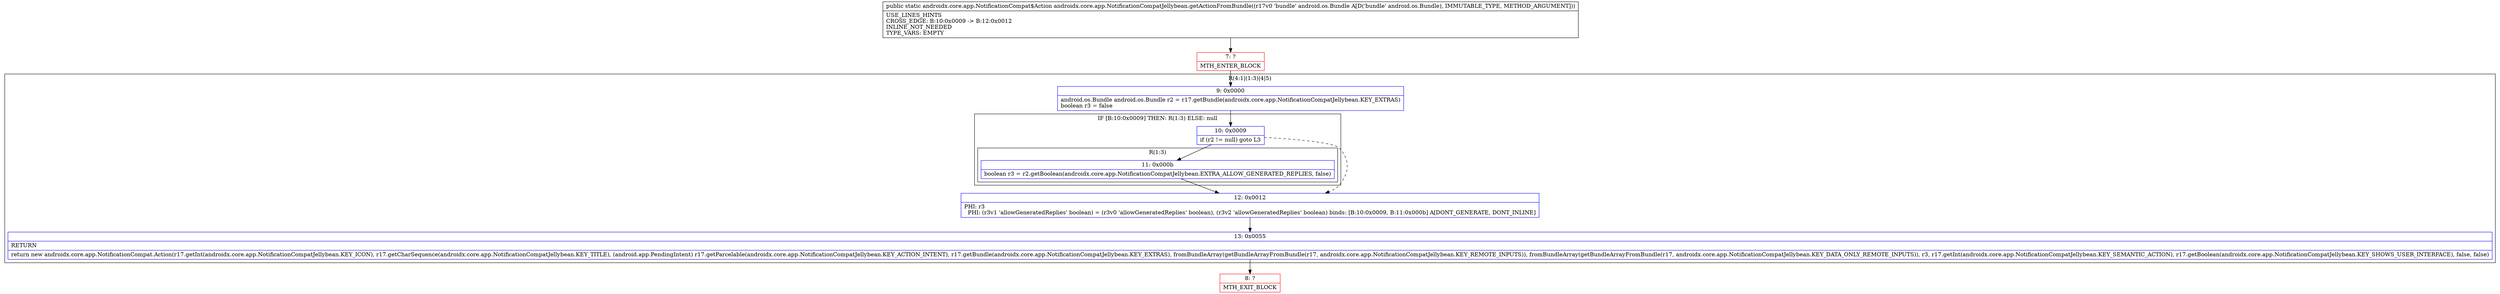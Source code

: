 digraph "CFG forandroidx.core.app.NotificationCompatJellybean.getActionFromBundle(Landroid\/os\/Bundle;)Landroidx\/core\/app\/NotificationCompat$Action;" {
subgraph cluster_Region_1754605026 {
label = "R(4:1|(1:3)|4|5)";
node [shape=record,color=blue];
Node_9 [shape=record,label="{9\:\ 0x0000|android.os.Bundle android.os.Bundle r2 = r17.getBundle(androidx.core.app.NotificationCompatJellybean.KEY_EXTRAS)\lboolean r3 = false\l}"];
subgraph cluster_IfRegion_1411513224 {
label = "IF [B:10:0x0009] THEN: R(1:3) ELSE: null";
node [shape=record,color=blue];
Node_10 [shape=record,label="{10\:\ 0x0009|if (r2 != null) goto L3\l}"];
subgraph cluster_Region_1699206579 {
label = "R(1:3)";
node [shape=record,color=blue];
Node_11 [shape=record,label="{11\:\ 0x000b|boolean r3 = r2.getBoolean(androidx.core.app.NotificationCompatJellybean.EXTRA_ALLOW_GENERATED_REPLIES, false)\l}"];
}
}
Node_12 [shape=record,label="{12\:\ 0x0012|PHI: r3 \l  PHI: (r3v1 'allowGeneratedReplies' boolean) = (r3v0 'allowGeneratedReplies' boolean), (r3v2 'allowGeneratedReplies' boolean) binds: [B:10:0x0009, B:11:0x000b] A[DONT_GENERATE, DONT_INLINE]\l}"];
Node_13 [shape=record,label="{13\:\ 0x0055|RETURN\l|return new androidx.core.app.NotificationCompat.Action(r17.getInt(androidx.core.app.NotificationCompatJellybean.KEY_ICON), r17.getCharSequence(androidx.core.app.NotificationCompatJellybean.KEY_TITLE), (android.app.PendingIntent) r17.getParcelable(androidx.core.app.NotificationCompatJellybean.KEY_ACTION_INTENT), r17.getBundle(androidx.core.app.NotificationCompatJellybean.KEY_EXTRAS), fromBundleArray(getBundleArrayFromBundle(r17, androidx.core.app.NotificationCompatJellybean.KEY_REMOTE_INPUTS)), fromBundleArray(getBundleArrayFromBundle(r17, androidx.core.app.NotificationCompatJellybean.KEY_DATA_ONLY_REMOTE_INPUTS)), r3, r17.getInt(androidx.core.app.NotificationCompatJellybean.KEY_SEMANTIC_ACTION), r17.getBoolean(androidx.core.app.NotificationCompatJellybean.KEY_SHOWS_USER_INTERFACE), false, false)\l}"];
}
Node_7 [shape=record,color=red,label="{7\:\ ?|MTH_ENTER_BLOCK\l}"];
Node_8 [shape=record,color=red,label="{8\:\ ?|MTH_EXIT_BLOCK\l}"];
MethodNode[shape=record,label="{public static androidx.core.app.NotificationCompat$Action androidx.core.app.NotificationCompatJellybean.getActionFromBundle((r17v0 'bundle' android.os.Bundle A[D('bundle' android.os.Bundle), IMMUTABLE_TYPE, METHOD_ARGUMENT]))  | USE_LINES_HINTS\lCROSS_EDGE: B:10:0x0009 \-\> B:12:0x0012\lINLINE_NOT_NEEDED\lTYPE_VARS: EMPTY\l}"];
MethodNode -> Node_7;Node_9 -> Node_10;
Node_10 -> Node_11;
Node_10 -> Node_12[style=dashed];
Node_11 -> Node_12;
Node_12 -> Node_13;
Node_13 -> Node_8;
Node_7 -> Node_9;
}

